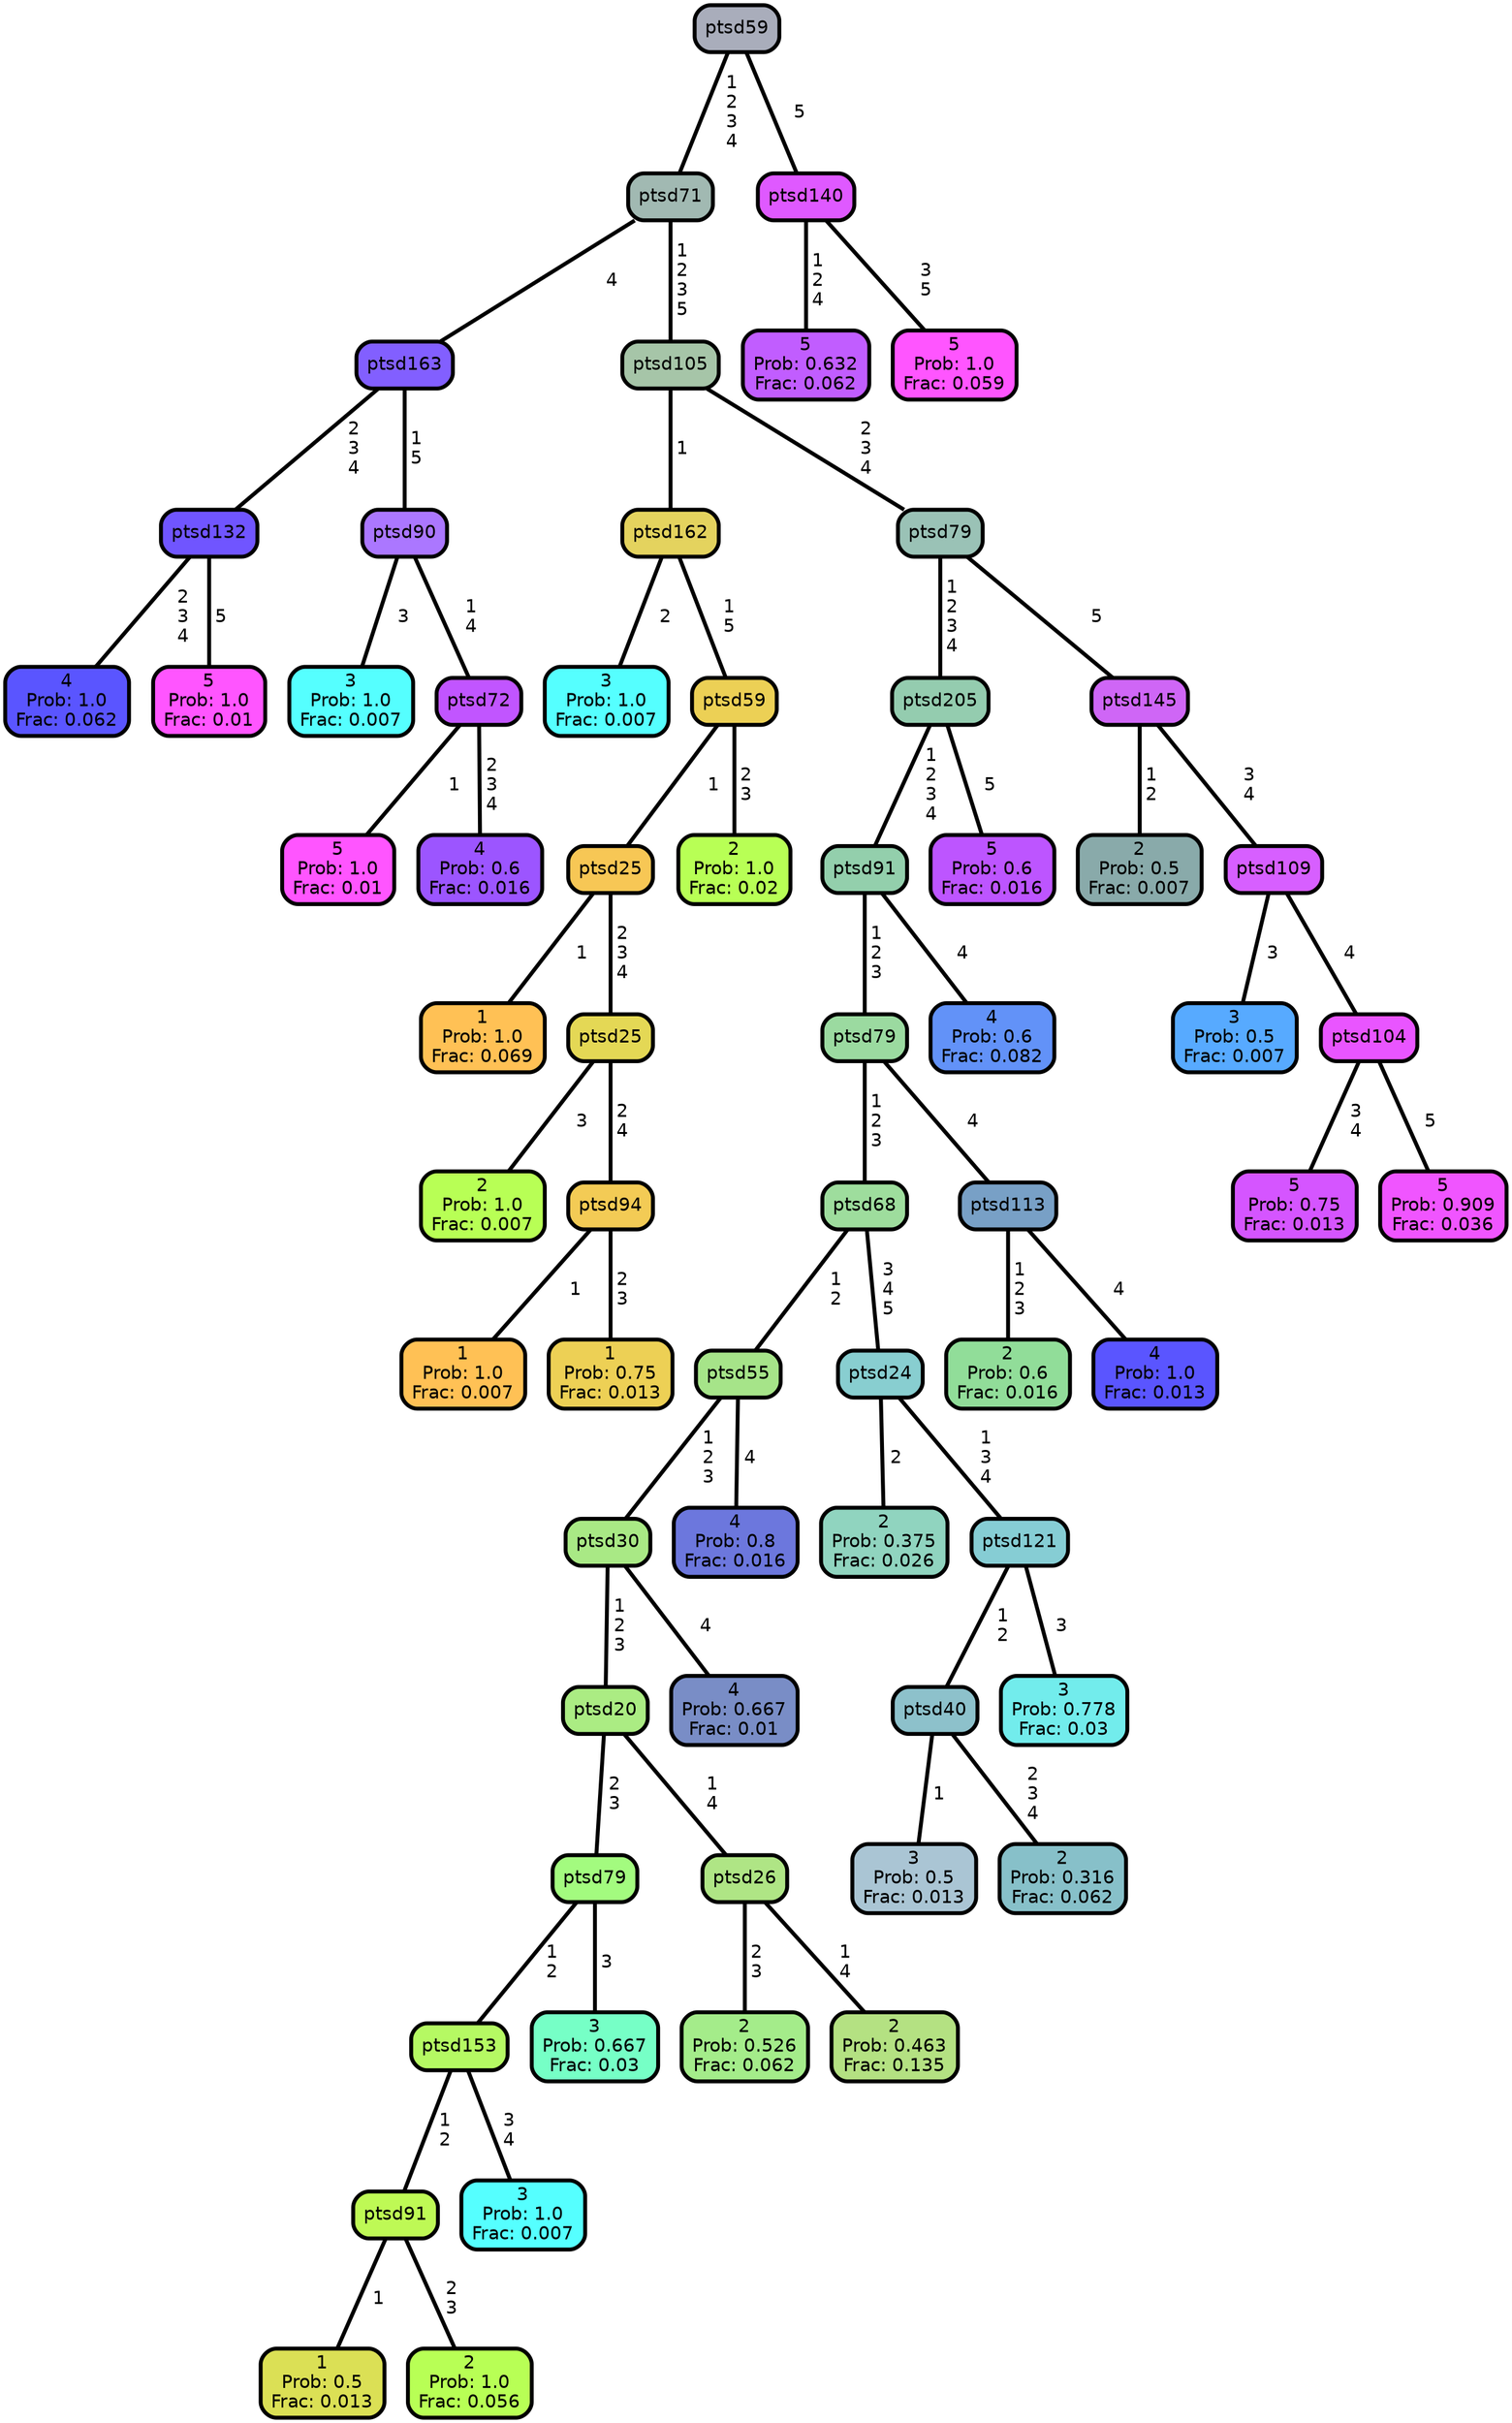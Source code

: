graph Tree {
node [shape=box, style="filled, rounded",color="black",penwidth="3",fontcolor="black",                 fontname=helvetica] ;
graph [ranksep="0 equally", splines=straight,                 bgcolor=transparent, dpi=60] ;
edge [fontname=helvetica, color=black] ;
0 [label="4
Prob: 1.0
Frac: 0.062", fillcolor="#5a55ff"] ;
1 [label="ptsd132",href=".//ptsd132.svg", fillcolor="#7055ff"] ;
2 [label="5
Prob: 1.0
Frac: 0.01", fillcolor="#ff55ff"] ;
3 [label="ptsd163",href=".//ptsd163.svg", fillcolor="#825fff"] ;
4 [label="3
Prob: 1.0
Frac: 0.007", fillcolor="#55ffff"] ;
5 [label="ptsd90",href=".//ptsd90.svg", fillcolor="#ab77ff"] ;
6 [label="5
Prob: 1.0
Frac: 0.01", fillcolor="#ff55ff"] ;
7 [label="ptsd72",href=".//ptsd72.svg", fillcolor="#c155ff"] ;
8 [label="4
Prob: 0.6
Frac: 0.016", fillcolor="#9c55ff"] ;
9 [label="ptsd71",href=".//ptsd71.svg", fillcolor="#a1b9b2"] ;
10 [label="3
Prob: 1.0
Frac: 0.007", fillcolor="#55ffff"] ;
11 [label="ptsd162",href=".//ptsd162.svg", fillcolor="#e4d35e"] ;
12 [label="1
Prob: 1.0
Frac: 0.069", fillcolor="#ffc155"] ;
13 [label="ptsd25",href=".//ptsd25.svg", fillcolor="#f7c755"] ;
14 [label="2
Prob: 1.0
Frac: 0.007", fillcolor="#b8ff55"] ;
15 [label="ptsd25",href=".//ptsd25.svg", fillcolor="#e4d855"] ;
16 [label="1
Prob: 1.0
Frac: 0.007", fillcolor="#ffc155"] ;
17 [label="ptsd94",href=".//ptsd94.svg", fillcolor="#f3cb55"] ;
18 [label="1
Prob: 0.75
Frac: 0.013", fillcolor="#edd055"] ;
19 [label="ptsd59",href=".//ptsd59.svg", fillcolor="#ecd055"] ;
20 [label="2
Prob: 1.0
Frac: 0.02", fillcolor="#b8ff55"] ;
21 [label="ptsd105",href=".//ptsd105.svg", fillcolor="#a6c5a8"] ;
22 [label="1
Prob: 0.5
Frac: 0.013", fillcolor="#dbe055"] ;
23 [label="ptsd91",href=".//ptsd91.svg", fillcolor="#bef955"] ;
24 [label="2
Prob: 1.0
Frac: 0.056", fillcolor="#b8ff55"] ;
25 [label="ptsd153",href=".//ptsd153.svg", fillcolor="#b5f963"] ;
26 [label="3
Prob: 1.0
Frac: 0.007", fillcolor="#55ffff"] ;
27 [label="ptsd79",href=".//ptsd79.svg", fillcolor="#a3fb7f"] ;
28 [label="3
Prob: 0.667
Frac: 0.03", fillcolor="#76ffc6"] ;
29 [label="ptsd20",href=".//ptsd20.svg", fillcolor="#abec83"] ;
30 [label="2
Prob: 0.526
Frac: 0.062", fillcolor="#a4ec8a"] ;
31 [label="ptsd26",href=".//ptsd26.svg", fillcolor="#afe585"] ;
32 [label="2
Prob: 0.463
Frac: 0.135", fillcolor="#b4e182"] ;
33 [label="ptsd30",href=".//ptsd30.svg", fillcolor="#a9e985"] ;
34 [label="4
Prob: 0.667
Frac: 0.01", fillcolor="#798dc6"] ;
35 [label="ptsd55",href=".//ptsd55.svg", fillcolor="#a6e489"] ;
36 [label="4
Prob: 0.8
Frac: 0.016", fillcolor="#6c77dd"] ;
37 [label="ptsd68",href=".//ptsd68.svg", fillcolor="#9edd9d"] ;
38 [label="2
Prob: 0.375
Frac: 0.026", fillcolor="#90d4bf"] ;
39 [label="ptsd24",href=".//ptsd24.svg", fillcolor="#88ced0"] ;
40 [label="3
Prob: 0.5
Frac: 0.013", fillcolor="#aac5d4"] ;
41 [label="ptsd40",href=".//ptsd40.svg", fillcolor="#8dc1cb"] ;
42 [label="2
Prob: 0.316
Frac: 0.062", fillcolor="#87c0c9"] ;
43 [label="ptsd121",href=".//ptsd121.svg", fillcolor="#86cdd4"] ;
44 [label="3
Prob: 0.778
Frac: 0.03", fillcolor="#72ecec"] ;
45 [label="ptsd79",href=".//ptsd79.svg", fillcolor="#9bdaa0"] ;
46 [label="2
Prob: 0.6
Frac: 0.016", fillcolor="#91dd99"] ;
47 [label="ptsd113",href=".//ptsd113.svg", fillcolor="#78a0c6"] ;
48 [label="4
Prob: 1.0
Frac: 0.013", fillcolor="#5a55ff"] ;
49 [label="ptsd91",href=".//ptsd91.svg", fillcolor="#93cfac"] ;
50 [label="4
Prob: 0.6
Frac: 0.082", fillcolor="#6292f8"] ;
51 [label="ptsd205",href=".//ptsd205.svg", fillcolor="#94ccaf"] ;
52 [label="5
Prob: 0.6
Frac: 0.016", fillcolor="#bd55ff"] ;
53 [label="ptsd79",href=".//ptsd79.svg", fillcolor="#9ac2b6"] ;
54 [label="2
Prob: 0.5
Frac: 0.007", fillcolor="#89aaaa"] ;
55 [label="ptsd145",href=".//ptsd145.svg", fillcolor="#cf66f6"] ;
56 [label="3
Prob: 0.5
Frac: 0.007", fillcolor="#57aaff"] ;
57 [label="ptsd109",href=".//ptsd109.svg", fillcolor="#d75fff"] ;
58 [label="5
Prob: 0.75
Frac: 0.013", fillcolor="#d555ff"] ;
59 [label="ptsd104",href=".//ptsd104.svg", fillcolor="#e955ff"] ;
60 [label="5
Prob: 0.909
Frac: 0.036", fillcolor="#f055ff"] ;
61 [label="ptsd59",href=".//ptsd59.svg", fillcolor="#a9adbb"] ;
62 [label="5
Prob: 0.632
Frac: 0.062", fillcolor="#c15dff"] ;
63 [label="ptsd140",href=".//ptsd140.svg", fillcolor="#df59ff"] ;
64 [label="5
Prob: 1.0
Frac: 0.059", fillcolor="#ff55ff"] ;
1 -- 0 [label=" 2\n 3\n 4",penwidth=3] ;
1 -- 2 [label=" 5",penwidth=3] ;
3 -- 1 [label=" 2\n 3\n 4",penwidth=3] ;
3 -- 5 [label=" 1\n 5",penwidth=3] ;
5 -- 4 [label=" 3",penwidth=3] ;
5 -- 7 [label=" 1\n 4",penwidth=3] ;
7 -- 6 [label=" 1",penwidth=3] ;
7 -- 8 [label=" 2\n 3\n 4",penwidth=3] ;
9 -- 3 [label=" 4",penwidth=3] ;
9 -- 21 [label=" 1\n 2\n 3\n 5",penwidth=3] ;
11 -- 10 [label=" 2",penwidth=3] ;
11 -- 19 [label=" 1\n 5",penwidth=3] ;
13 -- 12 [label=" 1",penwidth=3] ;
13 -- 15 [label=" 2\n 3\n 4",penwidth=3] ;
15 -- 14 [label=" 3",penwidth=3] ;
15 -- 17 [label=" 2\n 4",penwidth=3] ;
17 -- 16 [label=" 1",penwidth=3] ;
17 -- 18 [label=" 2\n 3",penwidth=3] ;
19 -- 13 [label=" 1",penwidth=3] ;
19 -- 20 [label=" 2\n 3",penwidth=3] ;
21 -- 11 [label=" 1",penwidth=3] ;
21 -- 53 [label=" 2\n 3\n 4",penwidth=3] ;
23 -- 22 [label=" 1",penwidth=3] ;
23 -- 24 [label=" 2\n 3",penwidth=3] ;
25 -- 23 [label=" 1\n 2",penwidth=3] ;
25 -- 26 [label=" 3\n 4",penwidth=3] ;
27 -- 25 [label=" 1\n 2",penwidth=3] ;
27 -- 28 [label=" 3",penwidth=3] ;
29 -- 27 [label=" 2\n 3",penwidth=3] ;
29 -- 31 [label=" 1\n 4",penwidth=3] ;
31 -- 30 [label=" 2\n 3",penwidth=3] ;
31 -- 32 [label=" 1\n 4",penwidth=3] ;
33 -- 29 [label=" 1\n 2\n 3",penwidth=3] ;
33 -- 34 [label=" 4",penwidth=3] ;
35 -- 33 [label=" 1\n 2\n 3",penwidth=3] ;
35 -- 36 [label=" 4",penwidth=3] ;
37 -- 35 [label=" 1\n 2",penwidth=3] ;
37 -- 39 [label=" 3\n 4\n 5",penwidth=3] ;
39 -- 38 [label=" 2",penwidth=3] ;
39 -- 43 [label=" 1\n 3\n 4",penwidth=3] ;
41 -- 40 [label=" 1",penwidth=3] ;
41 -- 42 [label=" 2\n 3\n 4",penwidth=3] ;
43 -- 41 [label=" 1\n 2",penwidth=3] ;
43 -- 44 [label=" 3",penwidth=3] ;
45 -- 37 [label=" 1\n 2\n 3",penwidth=3] ;
45 -- 47 [label=" 4",penwidth=3] ;
47 -- 46 [label=" 1\n 2\n 3",penwidth=3] ;
47 -- 48 [label=" 4",penwidth=3] ;
49 -- 45 [label=" 1\n 2\n 3",penwidth=3] ;
49 -- 50 [label=" 4",penwidth=3] ;
51 -- 49 [label=" 1\n 2\n 3\n 4",penwidth=3] ;
51 -- 52 [label=" 5",penwidth=3] ;
53 -- 51 [label=" 1\n 2\n 3\n 4",penwidth=3] ;
53 -- 55 [label=" 5",penwidth=3] ;
55 -- 54 [label=" 1\n 2",penwidth=3] ;
55 -- 57 [label=" 3\n 4",penwidth=3] ;
57 -- 56 [label=" 3",penwidth=3] ;
57 -- 59 [label=" 4",penwidth=3] ;
59 -- 58 [label=" 3\n 4",penwidth=3] ;
59 -- 60 [label=" 5",penwidth=3] ;
61 -- 9 [label=" 1\n 2\n 3\n 4",penwidth=3] ;
61 -- 63 [label=" 5",penwidth=3] ;
63 -- 62 [label=" 1\n 2\n 4",penwidth=3] ;
63 -- 64 [label=" 3\n 5",penwidth=3] ;
{rank = same;}}
